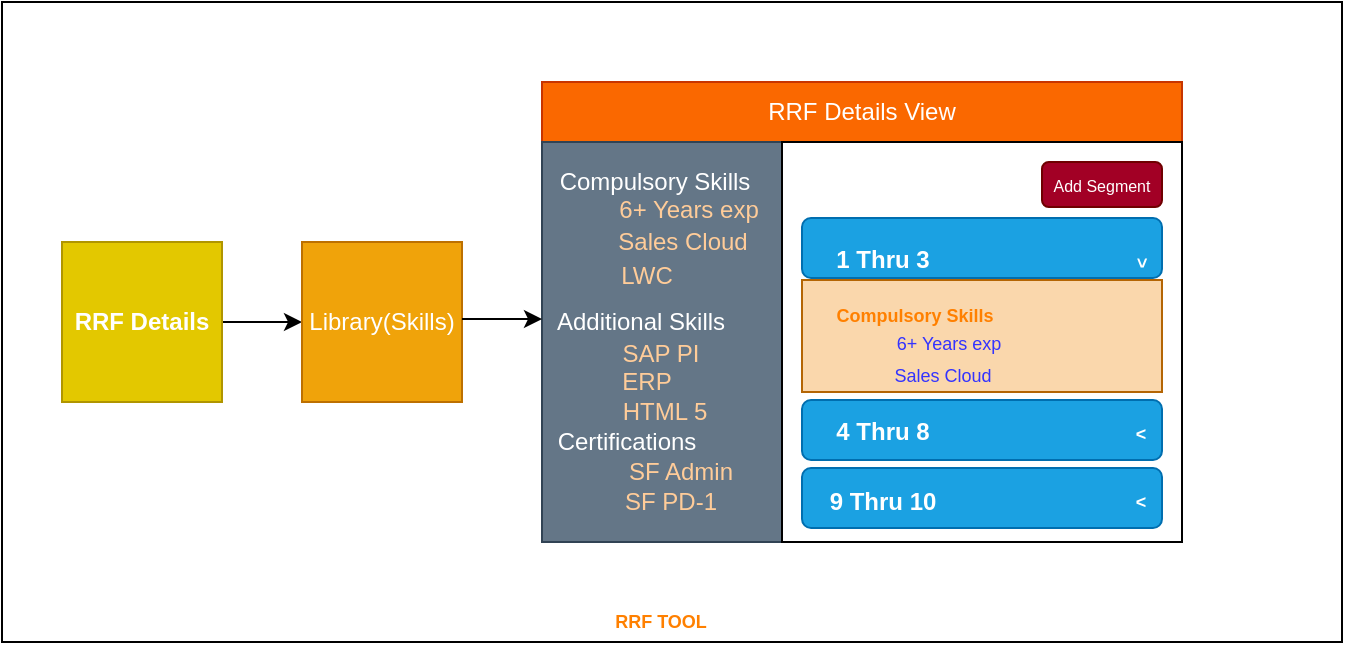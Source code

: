 <mxfile version="13.9.7" type="device"><diagram id="7Zr-chC-t8wgeEvV6DcF" name="Page-1"><mxGraphModel dx="924" dy="537" grid="1" gridSize="10" guides="1" tooltips="1" connect="1" arrows="1" fold="1" page="1" pageScale="1" pageWidth="827" pageHeight="1169" math="0" shadow="0"><root><mxCell id="0"/><mxCell id="1" parent="0"/><mxCell id="9RbiyHDl49-jbDd6ANJA-51" value="" style="rounded=0;whiteSpace=wrap;html=1;fontSize=9;fontColor=#3333FF;" vertex="1" parent="1"><mxGeometry x="90" y="120" width="670" height="320" as="geometry"/></mxCell><mxCell id="9RbiyHDl49-jbDd6ANJA-4" value="" style="edgeStyle=orthogonalEdgeStyle;rounded=0;orthogonalLoop=1;jettySize=auto;html=1;" edge="1" parent="1" source="9RbiyHDl49-jbDd6ANJA-1" target="9RbiyHDl49-jbDd6ANJA-2"><mxGeometry relative="1" as="geometry"/></mxCell><mxCell id="9RbiyHDl49-jbDd6ANJA-1" value="&lt;b&gt;RRF Details&lt;/b&gt;" style="whiteSpace=wrap;html=1;aspect=fixed;fillColor=#e3c800;strokeColor=#B09500;fontColor=#ffffff;" vertex="1" parent="1"><mxGeometry x="120" y="240" width="80" height="80" as="geometry"/></mxCell><mxCell id="9RbiyHDl49-jbDd6ANJA-2" value="Library(Skills)" style="whiteSpace=wrap;html=1;aspect=fixed;fillColor=#f0a30a;strokeColor=#BD7000;fontColor=#ffffff;" vertex="1" parent="1"><mxGeometry x="240" y="240" width="80" height="80" as="geometry"/></mxCell><mxCell id="9RbiyHDl49-jbDd6ANJA-6" value="RRF Details View" style="rounded=0;whiteSpace=wrap;html=1;fillColor=#fa6800;strokeColor=#C73500;fontColor=#ffffff;" vertex="1" parent="1"><mxGeometry x="360" y="160" width="320" height="30" as="geometry"/></mxCell><mxCell id="9RbiyHDl49-jbDd6ANJA-7" value="" style="rounded=0;whiteSpace=wrap;html=1;fillColor=#647687;strokeColor=#314354;fontColor=#ffffff;" vertex="1" parent="1"><mxGeometry x="360" y="190" width="120" height="200" as="geometry"/></mxCell><mxCell id="9RbiyHDl49-jbDd6ANJA-8" value="&lt;font color=&quot;#ffffff&quot;&gt;Compulsory Skills&lt;/font&gt;" style="text;html=1;align=center;verticalAlign=middle;resizable=0;points=[];autosize=1;" vertex="1" parent="1"><mxGeometry x="361" y="200" width="110" height="20" as="geometry"/></mxCell><mxCell id="9RbiyHDl49-jbDd6ANJA-9" value="Additional Skills" style="text;html=1;align=center;verticalAlign=middle;resizable=0;points=[];autosize=1;fontColor=#FFFFFF;" vertex="1" parent="1"><mxGeometry x="359" y="270" width="100" height="20" as="geometry"/></mxCell><mxCell id="9RbiyHDl49-jbDd6ANJA-10" value="Certifications" style="text;html=1;align=center;verticalAlign=middle;resizable=0;points=[];autosize=1;fontColor=#FFFFFF;" vertex="1" parent="1"><mxGeometry x="362" y="330" width="80" height="20" as="geometry"/></mxCell><mxCell id="9RbiyHDl49-jbDd6ANJA-11" value="SF Admin" style="text;html=1;align=center;verticalAlign=middle;resizable=0;points=[];autosize=1;fontColor=#FFCC99;" vertex="1" parent="1"><mxGeometry x="394" y="345" width="70" height="20" as="geometry"/></mxCell><mxCell id="9RbiyHDl49-jbDd6ANJA-12" value="SF PD-1" style="text;html=1;align=center;verticalAlign=middle;resizable=0;points=[];autosize=1;fontColor=#FFCC99;" vertex="1" parent="1"><mxGeometry x="394" y="360" width="60" height="20" as="geometry"/></mxCell><mxCell id="9RbiyHDl49-jbDd6ANJA-13" value="Sales Cloud" style="text;html=1;align=center;verticalAlign=middle;resizable=0;points=[];autosize=1;fontColor=#FFCC99;" vertex="1" parent="1"><mxGeometry x="390" y="230" width="80" height="20" as="geometry"/></mxCell><mxCell id="9RbiyHDl49-jbDd6ANJA-14" value="LWC" style="text;html=1;align=center;verticalAlign=middle;resizable=0;points=[];autosize=1;fontColor=#FFCC99;" vertex="1" parent="1"><mxGeometry x="392" y="247" width="40" height="20" as="geometry"/></mxCell><mxCell id="9RbiyHDl49-jbDd6ANJA-15" value="6+ Years exp" style="text;html=1;align=center;verticalAlign=middle;resizable=0;points=[];autosize=1;fontColor=#FFCC99;" vertex="1" parent="1"><mxGeometry x="393" y="214" width="80" height="20" as="geometry"/></mxCell><mxCell id="9RbiyHDl49-jbDd6ANJA-16" value="SAP PI" style="text;html=1;align=center;verticalAlign=middle;resizable=0;points=[];autosize=1;fontColor=#FFCC99;" vertex="1" parent="1"><mxGeometry x="394" y="286" width="50" height="20" as="geometry"/></mxCell><mxCell id="9RbiyHDl49-jbDd6ANJA-17" value="HTML 5" style="text;html=1;align=center;verticalAlign=middle;resizable=0;points=[];autosize=1;fontColor=#FFCC99;" vertex="1" parent="1"><mxGeometry x="391" y="315" width="60" height="20" as="geometry"/></mxCell><mxCell id="9RbiyHDl49-jbDd6ANJA-18" value="ERP" style="text;html=1;align=center;verticalAlign=middle;resizable=0;points=[];autosize=1;fontColor=#FFCC99;" vertex="1" parent="1"><mxGeometry x="392" y="300" width="40" height="20" as="geometry"/></mxCell><mxCell id="9RbiyHDl49-jbDd6ANJA-19" value="" style="rounded=0;whiteSpace=wrap;html=1;fontColor=#FFCC99;" vertex="1" parent="1"><mxGeometry x="480" y="190" width="200" height="200" as="geometry"/></mxCell><mxCell id="9RbiyHDl49-jbDd6ANJA-20" value="&lt;font style=&quot;font-size: 8px&quot;&gt;Add Segment&lt;/font&gt;" style="rounded=1;whiteSpace=wrap;html=1;fontColor=#ffffff;fillColor=#a20025;strokeColor=#6F0000;" vertex="1" parent="1"><mxGeometry x="610" y="200" width="60" height="22.5" as="geometry"/></mxCell><mxCell id="9RbiyHDl49-jbDd6ANJA-21" value="" style="rounded=1;whiteSpace=wrap;html=1;fillColor=#1ba1e2;strokeColor=#006EAF;fontColor=#ffffff;" vertex="1" parent="1"><mxGeometry x="490" y="228" width="180" height="30" as="geometry"/></mxCell><mxCell id="9RbiyHDl49-jbDd6ANJA-22" value="&lt;font color=&quot;#ffffff&quot;&gt;&lt;b&gt;1 Thru 3&lt;/b&gt;&lt;/font&gt;" style="text;html=1;align=center;verticalAlign=middle;resizable=0;points=[];autosize=1;fontColor=#FFCC99;" vertex="1" parent="1"><mxGeometry x="500" y="239" width="60" height="20" as="geometry"/></mxCell><mxCell id="9RbiyHDl49-jbDd6ANJA-26" value="" style="rounded=0;whiteSpace=wrap;html=1;fontSize=9;fillColor=#fad7ac;strokeColor=#b46504;" vertex="1" parent="1"><mxGeometry x="490" y="259" width="180" height="56" as="geometry"/></mxCell><mxCell id="9RbiyHDl49-jbDd6ANJA-27" value="&lt;font style=&quot;font-size: 9px&quot; color=&quot;#ff8000&quot;&gt;&lt;b&gt;Compulsory Skills&lt;/b&gt;&lt;/font&gt;" style="text;html=1;align=center;verticalAlign=middle;resizable=0;points=[];autosize=1;fontSize=9;" vertex="1" parent="1"><mxGeometry x="501" y="267" width="90" height="20" as="geometry"/></mxCell><mxCell id="9RbiyHDl49-jbDd6ANJA-32" value="Sales Cloud" style="text;html=1;align=center;verticalAlign=middle;resizable=0;points=[];autosize=1;fontSize=9;fontColor=#3333FF;" vertex="1" parent="1"><mxGeometry x="530" y="297" width="60" height="20" as="geometry"/></mxCell><mxCell id="9RbiyHDl49-jbDd6ANJA-34" value="6+ Years exp" style="text;html=1;align=center;verticalAlign=middle;resizable=0;points=[];autosize=1;fontSize=9;fontColor=#3333FF;" vertex="1" parent="1"><mxGeometry x="528" y="281" width="70" height="20" as="geometry"/></mxCell><mxCell id="9RbiyHDl49-jbDd6ANJA-39" value="&lt;b&gt;&lt;font color=&quot;#ffffff&quot;&gt;&amp;gt;&lt;/font&gt;&lt;/b&gt;" style="text;html=1;align=center;verticalAlign=middle;resizable=0;points=[];autosize=1;fontSize=9;fontColor=#3333FF;rotation=90;" vertex="1" parent="1"><mxGeometry x="650" y="240" width="20" height="20" as="geometry"/></mxCell><mxCell id="9RbiyHDl49-jbDd6ANJA-41" value="" style="rounded=1;whiteSpace=wrap;html=1;fillColor=#1ba1e2;strokeColor=#006EAF;fontColor=#ffffff;" vertex="1" parent="1"><mxGeometry x="490" y="319" width="180" height="30" as="geometry"/></mxCell><mxCell id="9RbiyHDl49-jbDd6ANJA-42" value="&lt;font color=&quot;#ffffff&quot;&gt;&lt;b&gt;4 Thru 8&lt;/b&gt;&lt;/font&gt;" style="text;html=1;align=center;verticalAlign=middle;resizable=0;points=[];autosize=1;fontColor=#FFCC99;" vertex="1" parent="1"><mxGeometry x="500" y="325" width="60" height="20" as="geometry"/></mxCell><mxCell id="9RbiyHDl49-jbDd6ANJA-43" value="" style="rounded=1;whiteSpace=wrap;html=1;fillColor=#1ba1e2;strokeColor=#006EAF;fontColor=#ffffff;" vertex="1" parent="1"><mxGeometry x="490" y="353" width="180" height="30" as="geometry"/></mxCell><mxCell id="9RbiyHDl49-jbDd6ANJA-44" value="&lt;font color=&quot;#ffffff&quot;&gt;&lt;b&gt;9 Thru 10&lt;/b&gt;&lt;/font&gt;" style="text;html=1;align=center;verticalAlign=middle;resizable=0;points=[];autosize=1;fontColor=#FFCC99;" vertex="1" parent="1"><mxGeometry x="495" y="360" width="70" height="20" as="geometry"/></mxCell><mxCell id="9RbiyHDl49-jbDd6ANJA-45" value="" style="shape=image;html=1;verticalAlign=top;verticalLabelPosition=bottom;labelBackgroundColor=#ffffff;imageAspect=0;aspect=fixed;image=https://cdn1.iconfinder.com/data/icons/material-core/18/check-box-outline-128.png;fontSize=9;fontColor=#3333FF;" vertex="1" parent="1"><mxGeometry x="610" y="287" width="10" height="10" as="geometry"/></mxCell><mxCell id="9RbiyHDl49-jbDd6ANJA-46" value="" style="shape=image;html=1;verticalAlign=top;verticalLabelPosition=bottom;labelBackgroundColor=#ffffff;imageAspect=0;aspect=fixed;image=https://cdn1.iconfinder.com/data/icons/material-core/18/check-box-outline-128.png;fontSize=9;fontColor=#3333FF;" vertex="1" parent="1"><mxGeometry x="610" y="301" width="10" height="10" as="geometry"/></mxCell><mxCell id="9RbiyHDl49-jbDd6ANJA-47" value="&lt;b&gt;&lt;font color=&quot;#ffffff&quot;&gt;&amp;gt;&lt;/font&gt;&lt;/b&gt;" style="text;html=1;align=center;verticalAlign=middle;resizable=0;points=[];autosize=1;fontSize=9;fontColor=#3333FF;rotation=-180;" vertex="1" parent="1"><mxGeometry x="650" y="326" width="20" height="20" as="geometry"/></mxCell><mxCell id="9RbiyHDl49-jbDd6ANJA-48" value="&lt;b&gt;&lt;font color=&quot;#ffffff&quot;&gt;&amp;gt;&lt;/font&gt;&lt;/b&gt;" style="text;html=1;align=center;verticalAlign=middle;resizable=0;points=[];autosize=1;fontSize=9;fontColor=#3333FF;rotation=-180;" vertex="1" parent="1"><mxGeometry x="650" y="360" width="20" height="20" as="geometry"/></mxCell><mxCell id="9RbiyHDl49-jbDd6ANJA-50" value="" style="endArrow=classic;html=1;fontSize=9;fontColor=#3333FF;" edge="1" parent="1"><mxGeometry width="50" height="50" relative="1" as="geometry"><mxPoint x="320" y="278.5" as="sourcePoint"/><mxPoint x="360" y="278.5" as="targetPoint"/></mxGeometry></mxCell><mxCell id="9RbiyHDl49-jbDd6ANJA-52" value="&lt;b&gt;&lt;font color=&quot;#ff8000&quot;&gt;RRF TOOL&lt;/font&gt;&lt;/b&gt;" style="text;html=1;align=center;verticalAlign=middle;resizable=0;points=[];autosize=1;fontSize=9;fontColor=#3333FF;" vertex="1" parent="1"><mxGeometry x="389" y="420" width="60" height="20" as="geometry"/></mxCell></root></mxGraphModel></diagram></mxfile>